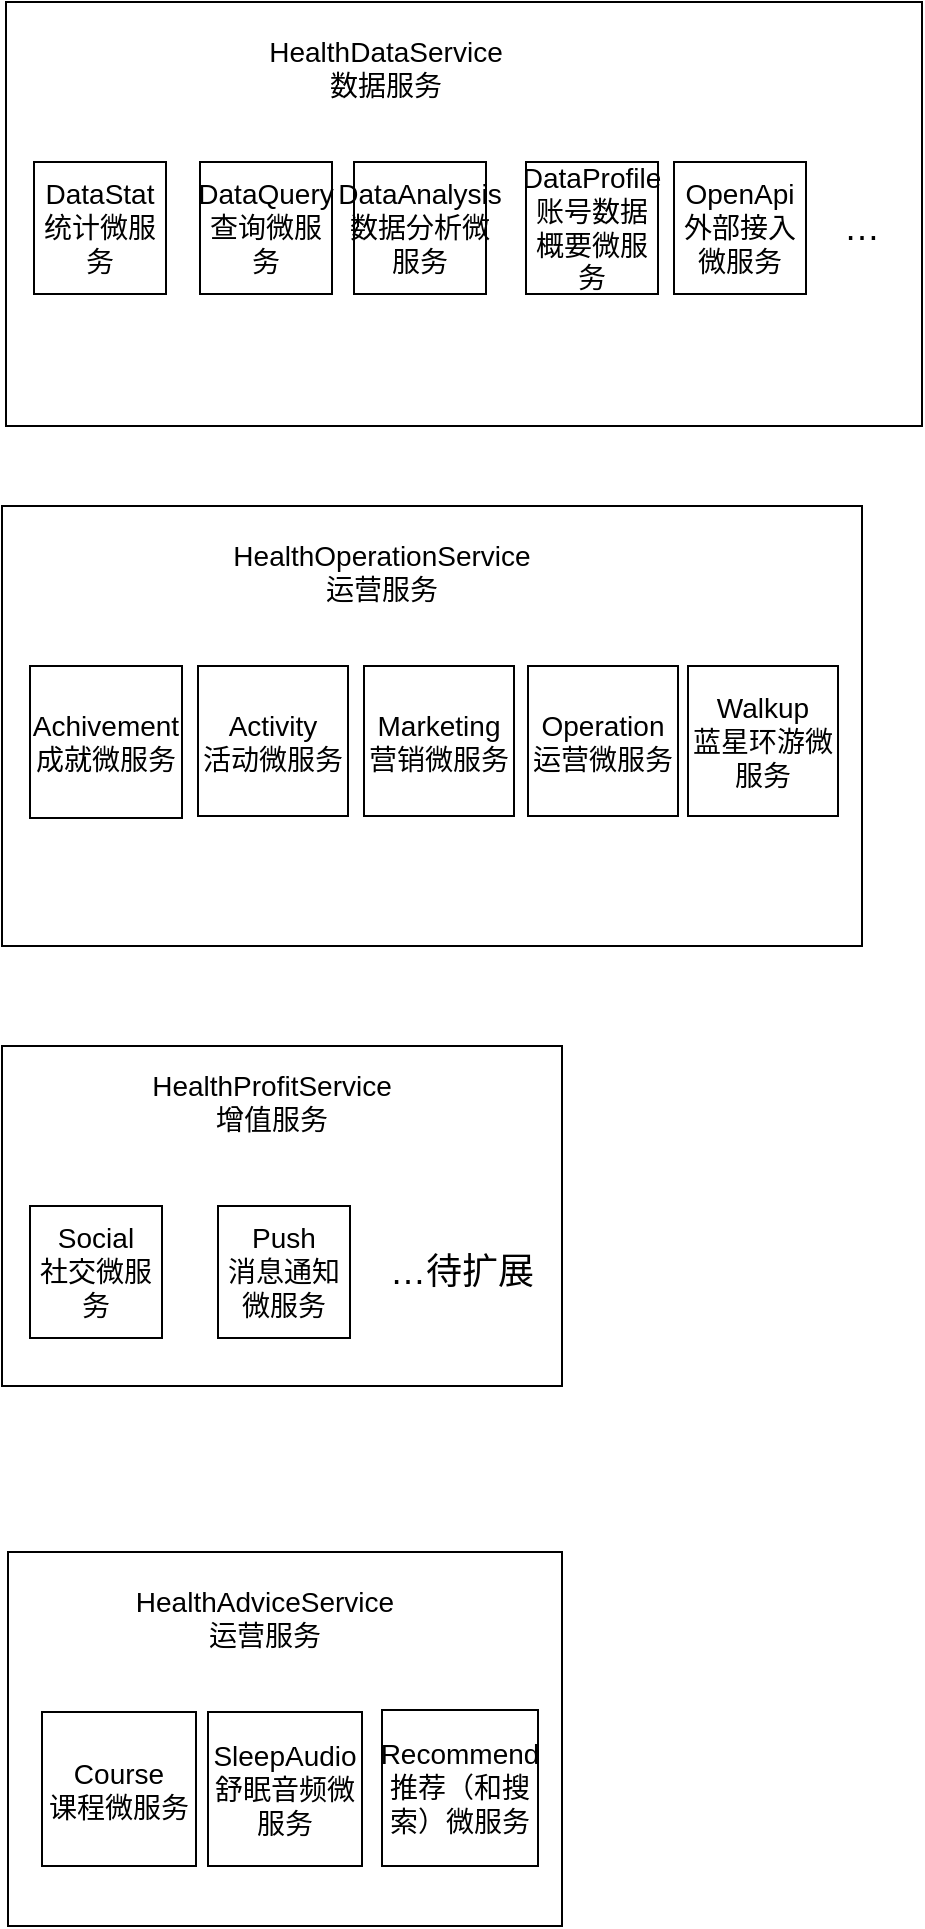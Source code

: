 <mxfile version="23.0.0" type="github">
  <diagram name="第 1 页" id="c6XIci1Z70mTHckqBOms">
    <mxGraphModel dx="946" dy="613" grid="1" gridSize="10" guides="1" tooltips="1" connect="1" arrows="1" fold="1" page="1" pageScale="1" pageWidth="827" pageHeight="1169" math="0" shadow="0">
      <root>
        <mxCell id="0" />
        <mxCell id="1" parent="0" />
        <mxCell id="Q7i9cyMPgHQrG95dPjTk-5" value="" style="rounded=0;whiteSpace=wrap;html=1;fontSize=14;" vertex="1" parent="1">
          <mxGeometry x="80" y="360" width="430" height="220" as="geometry" />
        </mxCell>
        <mxCell id="Q7i9cyMPgHQrG95dPjTk-8" value="" style="rounded=0;whiteSpace=wrap;html=1;fontSize=14;" vertex="1" parent="1">
          <mxGeometry x="80" y="630" width="280" height="170" as="geometry" />
        </mxCell>
        <mxCell id="Q7i9cyMPgHQrG95dPjTk-9" value="HealthOperationService&lt;br style=&quot;border-color: var(--border-color); font-size: 14px;&quot;&gt;运营服务" style="text;html=1;strokeColor=none;fillColor=none;align=center;verticalAlign=middle;whiteSpace=wrap;rounded=0;fontSize=14;" vertex="1" parent="1">
          <mxGeometry x="100" y="375" width="340" height="35" as="geometry" />
        </mxCell>
        <mxCell id="Q7i9cyMPgHQrG95dPjTk-10" value="Achivement&lt;br style=&quot;font-size: 14px;&quot;&gt;成就微服务&lt;br style=&quot;font-size: 14px;&quot;&gt;" style="whiteSpace=wrap;html=1;aspect=fixed;fontSize=14;" vertex="1" parent="1">
          <mxGeometry x="94" y="440" width="76" height="76" as="geometry" />
        </mxCell>
        <mxCell id="Q7i9cyMPgHQrG95dPjTk-11" value="Activity&lt;br style=&quot;font-size: 14px;&quot;&gt;活动微服务" style="whiteSpace=wrap;html=1;aspect=fixed;fontSize=14;" vertex="1" parent="1">
          <mxGeometry x="178" y="440" width="75" height="75" as="geometry" />
        </mxCell>
        <mxCell id="Q7i9cyMPgHQrG95dPjTk-12" value="Marketing&lt;br style=&quot;font-size: 14px;&quot;&gt;营销微服务" style="whiteSpace=wrap;html=1;aspect=fixed;fontSize=14;" vertex="1" parent="1">
          <mxGeometry x="261" y="440" width="75" height="75" as="geometry" />
        </mxCell>
        <mxCell id="Q7i9cyMPgHQrG95dPjTk-13" value="Operation&lt;br style=&quot;font-size: 14px;&quot;&gt;运营微服务" style="whiteSpace=wrap;html=1;aspect=fixed;fontSize=14;" vertex="1" parent="1">
          <mxGeometry x="343" y="440" width="75" height="75" as="geometry" />
        </mxCell>
        <mxCell id="Q7i9cyMPgHQrG95dPjTk-14" value="Walkup&lt;br style=&quot;font-size: 14px;&quot;&gt;蓝星环游微服务" style="whiteSpace=wrap;html=1;aspect=fixed;fontSize=14;" vertex="1" parent="1">
          <mxGeometry x="423" y="440" width="75" height="75" as="geometry" />
        </mxCell>
        <mxCell id="Q7i9cyMPgHQrG95dPjTk-15" value="Social&lt;br style=&quot;font-size: 14px;&quot;&gt;社交微服务" style="whiteSpace=wrap;html=1;aspect=fixed;fontSize=14;" vertex="1" parent="1">
          <mxGeometry x="94" y="710" width="66" height="66" as="geometry" />
        </mxCell>
        <mxCell id="Q7i9cyMPgHQrG95dPjTk-16" value="Push&lt;br style=&quot;font-size: 14px;&quot;&gt;消息通知微服务" style="whiteSpace=wrap;html=1;aspect=fixed;fontSize=14;" vertex="1" parent="1">
          <mxGeometry x="188" y="710" width="66" height="66" as="geometry" />
        </mxCell>
        <mxCell id="Q7i9cyMPgHQrG95dPjTk-17" value="HealthProfitService&lt;br style=&quot;border-color: var(--border-color); font-size: 14px;&quot;&gt;增值服务" style="text;html=1;strokeColor=none;fillColor=none;align=center;verticalAlign=middle;whiteSpace=wrap;rounded=0;fontSize=14;" vertex="1" parent="1">
          <mxGeometry x="110" y="640" width="210" height="35" as="geometry" />
        </mxCell>
        <mxCell id="Q7i9cyMPgHQrG95dPjTk-18" value="" style="rounded=0;whiteSpace=wrap;html=1;fontSize=14;" vertex="1" parent="1">
          <mxGeometry x="83" y="883" width="277" height="187" as="geometry" />
        </mxCell>
        <mxCell id="Q7i9cyMPgHQrG95dPjTk-19" value="HealthAdviceService&lt;br style=&quot;border-color: var(--border-color); font-size: 14px;&quot;&gt;运营服务" style="text;html=1;strokeColor=none;fillColor=none;align=center;verticalAlign=middle;whiteSpace=wrap;rounded=0;fontSize=14;" vertex="1" parent="1">
          <mxGeometry x="103" y="898" width="217" height="35" as="geometry" />
        </mxCell>
        <mxCell id="Q7i9cyMPgHQrG95dPjTk-20" value="Course&lt;br style=&quot;font-size: 14px;&quot;&gt;课程微服务" style="whiteSpace=wrap;html=1;aspect=fixed;fontSize=14;" vertex="1" parent="1">
          <mxGeometry x="100" y="963" width="77" height="77" as="geometry" />
        </mxCell>
        <mxCell id="Q7i9cyMPgHQrG95dPjTk-21" value="SleepAudio&lt;br style=&quot;font-size: 14px;&quot;&gt;舒眠音频微服务" style="whiteSpace=wrap;html=1;aspect=fixed;fontSize=14;" vertex="1" parent="1">
          <mxGeometry x="183" y="963" width="77" height="77" as="geometry" />
        </mxCell>
        <mxCell id="Q7i9cyMPgHQrG95dPjTk-22" value="Recommend推荐（和搜索）微服务" style="whiteSpace=wrap;html=1;aspect=fixed;fontSize=14;" vertex="1" parent="1">
          <mxGeometry x="270" y="962" width="78" height="78" as="geometry" />
        </mxCell>
        <mxCell id="Q7i9cyMPgHQrG95dPjTk-27" value="&lt;font style=&quot;font-size: 18px;&quot;&gt;…待扩展&lt;/font&gt;" style="text;html=1;strokeColor=none;fillColor=none;align=center;verticalAlign=middle;whiteSpace=wrap;rounded=0;fontSize=14;" vertex="1" parent="1">
          <mxGeometry x="270" y="728" width="80" height="30" as="geometry" />
        </mxCell>
        <mxCell id="Q7i9cyMPgHQrG95dPjTk-28" value="" style="rounded=0;whiteSpace=wrap;html=1;fontSize=14;" vertex="1" parent="1">
          <mxGeometry x="82" y="108" width="458" height="212" as="geometry" />
        </mxCell>
        <mxCell id="Q7i9cyMPgHQrG95dPjTk-29" value="HealthDataService&lt;br style=&quot;border-color: var(--border-color); font-size: 14px;&quot;&gt;数据服务" style="text;html=1;strokeColor=none;fillColor=none;align=center;verticalAlign=middle;whiteSpace=wrap;rounded=0;fontSize=14;" vertex="1" parent="1">
          <mxGeometry x="102" y="123" width="340" height="35" as="geometry" />
        </mxCell>
        <mxCell id="Q7i9cyMPgHQrG95dPjTk-30" value="DataStat&lt;br style=&quot;font-size: 14px;&quot;&gt;统计微服务" style="whiteSpace=wrap;html=1;aspect=fixed;fontSize=14;" vertex="1" parent="1">
          <mxGeometry x="96" y="188" width="66" height="66" as="geometry" />
        </mxCell>
        <mxCell id="Q7i9cyMPgHQrG95dPjTk-31" value="DataQuery查询微服务" style="whiteSpace=wrap;html=1;aspect=fixed;fontSize=14;" vertex="1" parent="1">
          <mxGeometry x="179" y="188" width="66" height="66" as="geometry" />
        </mxCell>
        <mxCell id="Q7i9cyMPgHQrG95dPjTk-32" value="DataAnalysis&lt;br style=&quot;font-size: 14px;&quot;&gt;数据分析微服务" style="whiteSpace=wrap;html=1;aspect=fixed;fontSize=14;" vertex="1" parent="1">
          <mxGeometry x="256" y="188" width="66" height="66" as="geometry" />
        </mxCell>
        <mxCell id="Q7i9cyMPgHQrG95dPjTk-33" value="DataProfile&lt;br style=&quot;font-size: 14px;&quot;&gt;账号数据概要微服务" style="whiteSpace=wrap;html=1;aspect=fixed;fontSize=14;" vertex="1" parent="1">
          <mxGeometry x="342" y="188" width="66" height="66" as="geometry" />
        </mxCell>
        <mxCell id="Q7i9cyMPgHQrG95dPjTk-34" value="OpenApi&lt;br style=&quot;font-size: 14px;&quot;&gt;外部接入微服务" style="whiteSpace=wrap;html=1;aspect=fixed;fontSize=14;" vertex="1" parent="1">
          <mxGeometry x="416" y="188" width="66" height="66" as="geometry" />
        </mxCell>
        <mxCell id="Q7i9cyMPgHQrG95dPjTk-35" value="…" style="text;html=1;strokeColor=none;fillColor=none;align=center;verticalAlign=middle;whiteSpace=wrap;rounded=0;fontSize=18;" vertex="1" parent="1">
          <mxGeometry x="490" y="206" width="40" height="30" as="geometry" />
        </mxCell>
      </root>
    </mxGraphModel>
  </diagram>
</mxfile>
